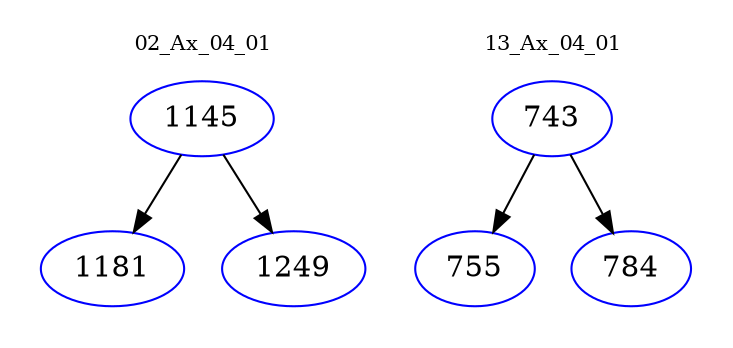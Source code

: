 digraph{
subgraph cluster_0 {
color = white
label = "02_Ax_04_01";
fontsize=10;
T0_1145 [label="1145", color="blue"]
T0_1145 -> T0_1181 [color="black"]
T0_1181 [label="1181", color="blue"]
T0_1145 -> T0_1249 [color="black"]
T0_1249 [label="1249", color="blue"]
}
subgraph cluster_1 {
color = white
label = "13_Ax_04_01";
fontsize=10;
T1_743 [label="743", color="blue"]
T1_743 -> T1_755 [color="black"]
T1_755 [label="755", color="blue"]
T1_743 -> T1_784 [color="black"]
T1_784 [label="784", color="blue"]
}
}
